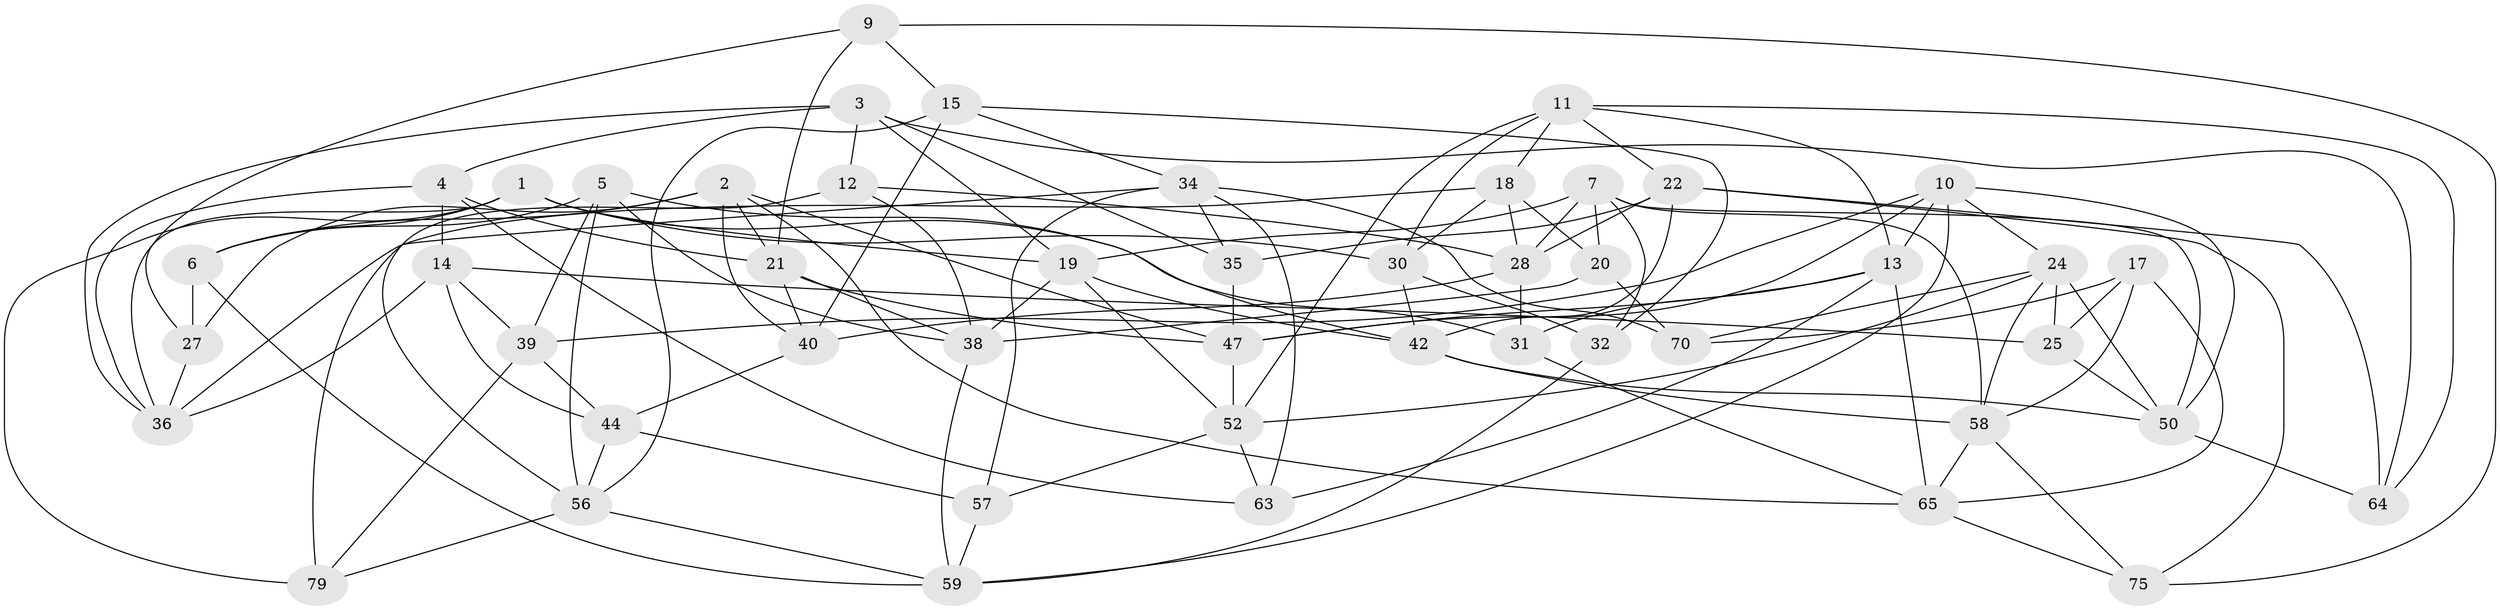 // original degree distribution, {4: 1.0}
// Generated by graph-tools (version 1.1) at 2025/11/02/27/25 16:11:45]
// undirected, 48 vertices, 124 edges
graph export_dot {
graph [start="1"]
  node [color=gray90,style=filled];
  1 [super="+23"];
  2 [super="+16"];
  3 [super="+48"];
  4 [super="+46"];
  5 [super="+8"];
  6 [super="+80"];
  7 [super="+55"];
  9;
  10 [super="+60"];
  11 [super="+74"];
  12;
  13 [super="+72"];
  14 [super="+33"];
  15 [super="+43"];
  17;
  18 [super="+37"];
  19 [super="+73"];
  20;
  21 [super="+29"];
  22 [super="+26"];
  24 [super="+41"];
  25;
  27;
  28 [super="+51"];
  30 [super="+76"];
  31;
  32;
  34 [super="+62"];
  35;
  36 [super="+54"];
  38 [super="+77"];
  39 [super="+69"];
  40 [super="+49"];
  42 [super="+45"];
  44 [super="+81"];
  47 [super="+53"];
  50 [super="+68"];
  52 [super="+61"];
  56 [super="+66"];
  57;
  58 [super="+78"];
  59 [super="+71"];
  63;
  64;
  65 [super="+67"];
  70;
  75;
  79;
  1 -- 31;
  1 -- 6;
  1 -- 79;
  1 -- 36;
  1 -- 30;
  1 -- 19;
  2 -- 27;
  2 -- 65;
  2 -- 47;
  2 -- 40;
  2 -- 21;
  2 -- 6;
  3 -- 12;
  3 -- 35;
  3 -- 64;
  3 -- 36;
  3 -- 4;
  3 -- 19;
  4 -- 21;
  4 -- 36;
  4 -- 14 [weight=2];
  4 -- 63;
  5 -- 38;
  5 -- 42;
  5 -- 56;
  5 -- 6 [weight=2];
  5 -- 39;
  6 -- 27;
  6 -- 59;
  7 -- 50;
  7 -- 32;
  7 -- 58;
  7 -- 20;
  7 -- 28;
  7 -- 19;
  9 -- 27;
  9 -- 75;
  9 -- 21;
  9 -- 15;
  10 -- 59;
  10 -- 39;
  10 -- 47;
  10 -- 24;
  10 -- 50;
  10 -- 13;
  11 -- 13;
  11 -- 52;
  11 -- 30;
  11 -- 64;
  11 -- 18;
  11 -- 22;
  12 -- 56;
  12 -- 38;
  12 -- 28;
  13 -- 31;
  13 -- 65;
  13 -- 47;
  13 -- 63;
  14 -- 25;
  14 -- 44;
  14 -- 36;
  14 -- 39;
  15 -- 40 [weight=2];
  15 -- 34;
  15 -- 56;
  15 -- 32;
  17 -- 70;
  17 -- 25;
  17 -- 65;
  17 -- 58;
  18 -- 28;
  18 -- 20;
  18 -- 30 [weight=2];
  18 -- 36;
  19 -- 38;
  19 -- 42;
  19 -- 52;
  20 -- 70;
  20 -- 38;
  21 -- 38;
  21 -- 47;
  21 -- 40;
  22 -- 75;
  22 -- 64;
  22 -- 35;
  22 -- 28;
  22 -- 42;
  24 -- 25;
  24 -- 70;
  24 -- 58;
  24 -- 52;
  24 -- 50;
  25 -- 50;
  27 -- 36;
  28 -- 31;
  28 -- 40;
  30 -- 32;
  30 -- 42;
  31 -- 65;
  32 -- 59;
  34 -- 35;
  34 -- 63;
  34 -- 57;
  34 -- 70;
  34 -- 79;
  35 -- 47;
  38 -- 59;
  39 -- 79;
  39 -- 44 [weight=2];
  40 -- 44;
  42 -- 58;
  42 -- 50;
  44 -- 57;
  44 -- 56;
  47 -- 52;
  50 -- 64;
  52 -- 57;
  52 -- 63;
  56 -- 59;
  56 -- 79;
  57 -- 59;
  58 -- 65;
  58 -- 75;
  65 -- 75;
}
